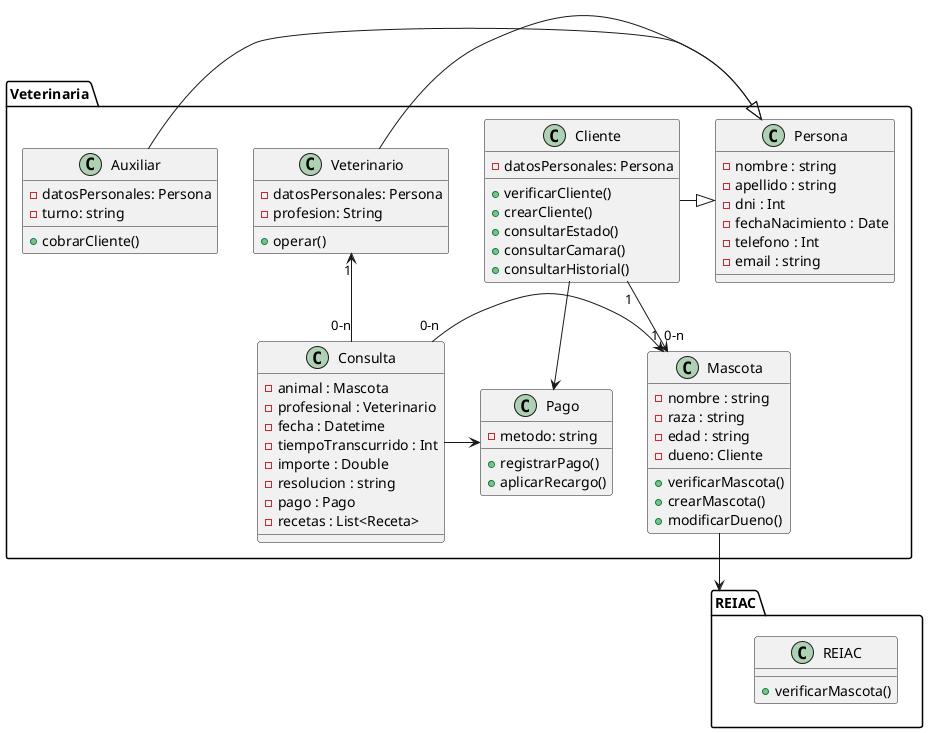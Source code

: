 @startuml Clinica Veterinaria
package Veterinaria{
    class Persona{
        - nombre : string
        - apellido : string
        - dni : Int
        - fechaNacimiento : Date
        - telefono : Int
        - email : string
    }

    class Cliente{
        - datosPersonales: Persona
        
        + verificarCliente()
        + crearCliente()
        + consultarEstado()
        + consultarCamara()
        + consultarHistorial()
    }

    class Veterinario{
        - datosPersonales: Persona
        - profesion: String

        + operar()
    }
 
    class Auxiliar{
        - datosPersonales: Persona
        - turno: string

        + cobrarCliente()
    }

    class Mascota{
        - nombre : string
        - raza : string
        - edad : string
        - dueno: Cliente

        + verificarMascota()
        + crearMascota()
        + modificarDueno()
    }

    class Consulta{
        - animal : Mascota
        - profesional : Veterinario
        - fecha : Datetime
        - tiempoTranscurrido : Int
        - importe : Double
        - resolucion : string
        - pago : Pago
        - recetas : List<Receta>
    }

    class Pago{
        - metodo: string
        + registrarPago()
        + aplicarRecargo()
    }

    ' Herencia
    Cliente -|> Persona
    Veterinario -|> Persona
    Auxiliar -|> Persona

    ' Relaciones
    Cliente "1" --> "0-n" Mascota
    Consulta "0-n" -left-> "1" Mascota
    Consulta "0-n" -up-> "1" Veterinario
    Consulta -right-> Pago
    Cliente -> Pago
}

package REIAC {
    class REIAC{
        + verificarMascota()
    }
}

Mascota --> REIAC
@enduml